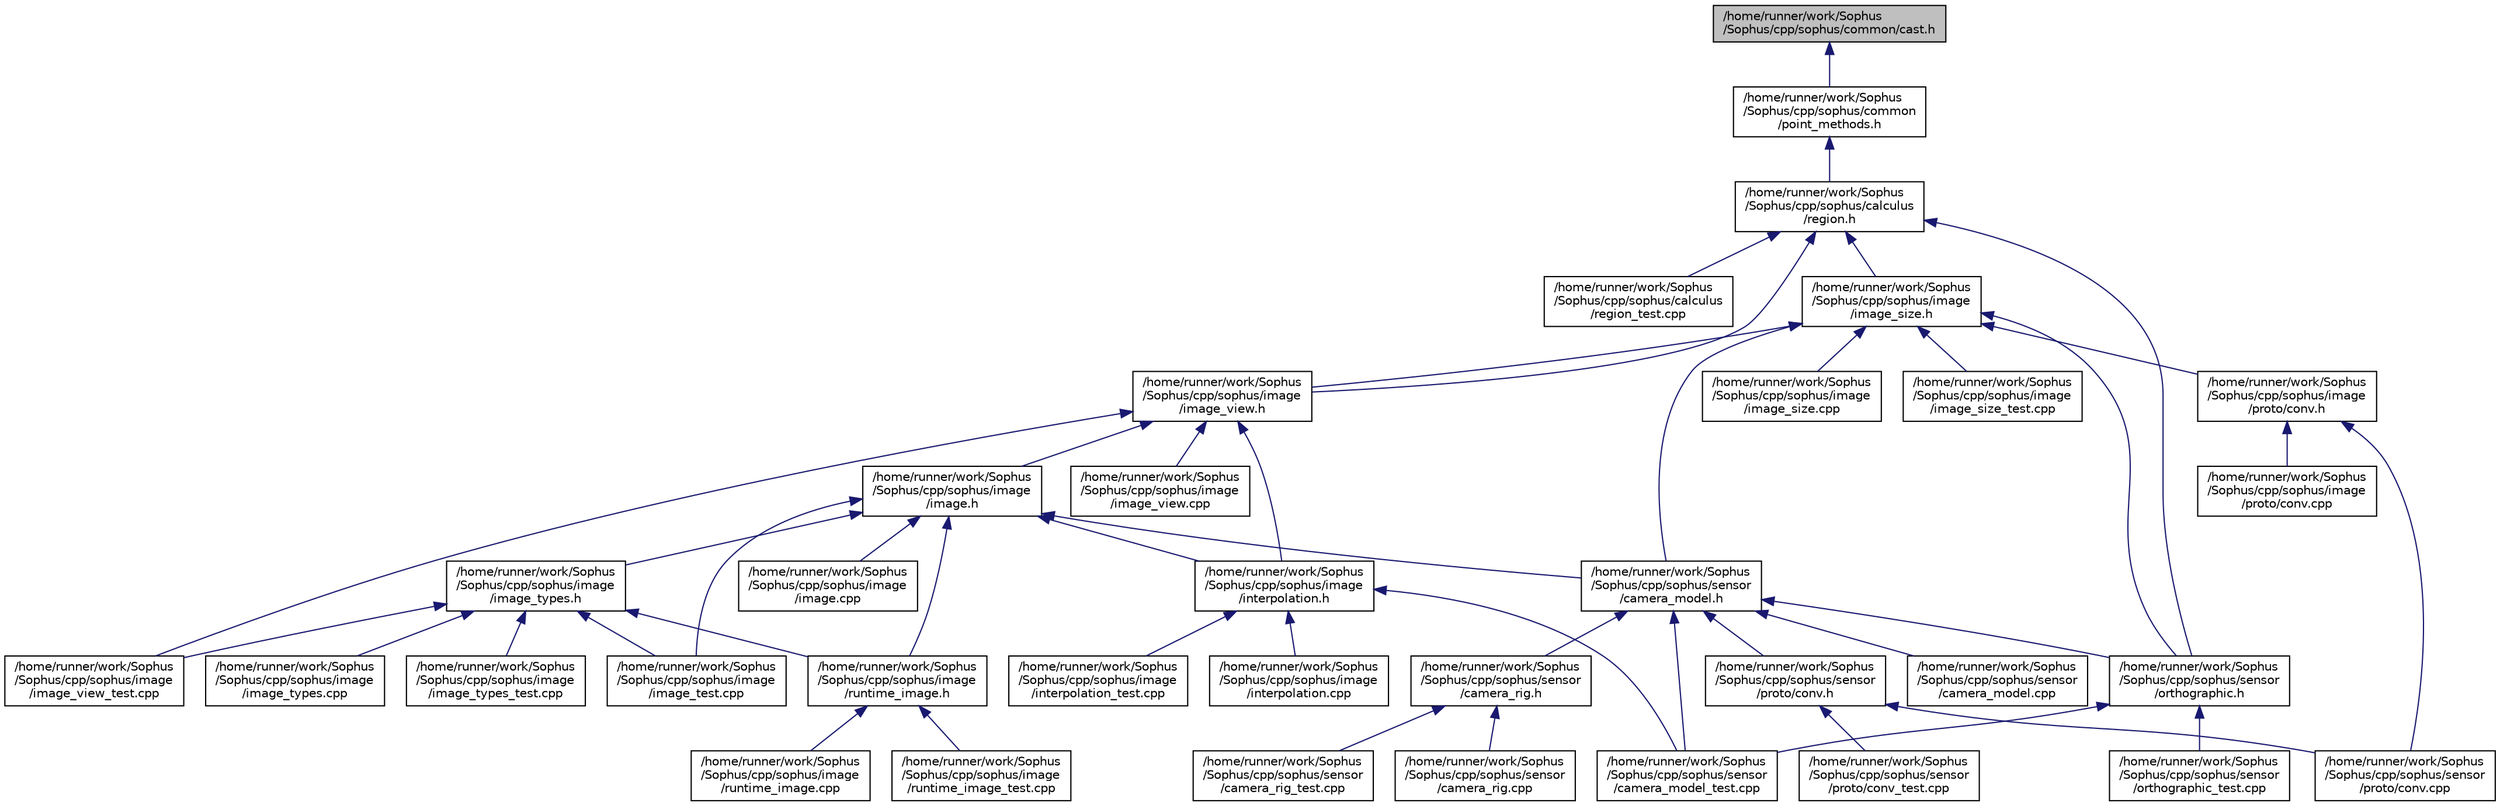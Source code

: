 digraph "/home/runner/work/Sophus/Sophus/cpp/sophus/common/cast.h"
{
 // LATEX_PDF_SIZE
  edge [fontname="Helvetica",fontsize="10",labelfontname="Helvetica",labelfontsize="10"];
  node [fontname="Helvetica",fontsize="10",shape=record];
  Node1 [label="/home/runner/work/Sophus\l/Sophus/cpp/sophus/common/cast.h",height=0.2,width=0.4,color="black", fillcolor="grey75", style="filled", fontcolor="black",tooltip=" "];
  Node1 -> Node2 [dir="back",color="midnightblue",fontsize="10",style="solid",fontname="Helvetica"];
  Node2 [label="/home/runner/work/Sophus\l/Sophus/cpp/sophus/common\l/point_methods.h",height=0.2,width=0.4,color="black", fillcolor="white", style="filled",URL="$point__methods_8h.html",tooltip=" "];
  Node2 -> Node3 [dir="back",color="midnightblue",fontsize="10",style="solid",fontname="Helvetica"];
  Node3 [label="/home/runner/work/Sophus\l/Sophus/cpp/sophus/calculus\l/region.h",height=0.2,width=0.4,color="black", fillcolor="white", style="filled",URL="$region_8h.html",tooltip=" "];
  Node3 -> Node4 [dir="back",color="midnightblue",fontsize="10",style="solid",fontname="Helvetica"];
  Node4 [label="/home/runner/work/Sophus\l/Sophus/cpp/sophus/calculus\l/region_test.cpp",height=0.2,width=0.4,color="black", fillcolor="white", style="filled",URL="$region__test_8cpp.html",tooltip=" "];
  Node3 -> Node5 [dir="back",color="midnightblue",fontsize="10",style="solid",fontname="Helvetica"];
  Node5 [label="/home/runner/work/Sophus\l/Sophus/cpp/sophus/image\l/image_size.h",height=0.2,width=0.4,color="black", fillcolor="white", style="filled",URL="$image__size_8h.html",tooltip=" "];
  Node5 -> Node6 [dir="back",color="midnightblue",fontsize="10",style="solid",fontname="Helvetica"];
  Node6 [label="/home/runner/work/Sophus\l/Sophus/cpp/sophus/image\l/image_size.cpp",height=0.2,width=0.4,color="black", fillcolor="white", style="filled",URL="$image__size_8cpp.html",tooltip=" "];
  Node5 -> Node7 [dir="back",color="midnightblue",fontsize="10",style="solid",fontname="Helvetica"];
  Node7 [label="/home/runner/work/Sophus\l/Sophus/cpp/sophus/image\l/image_size_test.cpp",height=0.2,width=0.4,color="black", fillcolor="white", style="filled",URL="$image__size__test_8cpp.html",tooltip=" "];
  Node5 -> Node8 [dir="back",color="midnightblue",fontsize="10",style="solid",fontname="Helvetica"];
  Node8 [label="/home/runner/work/Sophus\l/Sophus/cpp/sophus/image\l/image_view.h",height=0.2,width=0.4,color="black", fillcolor="white", style="filled",URL="$image__view_8h.html",tooltip=" "];
  Node8 -> Node9 [dir="back",color="midnightblue",fontsize="10",style="solid",fontname="Helvetica"];
  Node9 [label="/home/runner/work/Sophus\l/Sophus/cpp/sophus/image\l/image.h",height=0.2,width=0.4,color="black", fillcolor="white", style="filled",URL="$image_8h.html",tooltip=" "];
  Node9 -> Node10 [dir="back",color="midnightblue",fontsize="10",style="solid",fontname="Helvetica"];
  Node10 [label="/home/runner/work/Sophus\l/Sophus/cpp/sophus/image\l/image.cpp",height=0.2,width=0.4,color="black", fillcolor="white", style="filled",URL="$image_8cpp.html",tooltip=" "];
  Node9 -> Node11 [dir="back",color="midnightblue",fontsize="10",style="solid",fontname="Helvetica"];
  Node11 [label="/home/runner/work/Sophus\l/Sophus/cpp/sophus/image\l/image_test.cpp",height=0.2,width=0.4,color="black", fillcolor="white", style="filled",URL="$image__test_8cpp.html",tooltip=" "];
  Node9 -> Node12 [dir="back",color="midnightblue",fontsize="10",style="solid",fontname="Helvetica"];
  Node12 [label="/home/runner/work/Sophus\l/Sophus/cpp/sophus/image\l/image_types.h",height=0.2,width=0.4,color="black", fillcolor="white", style="filled",URL="$image__types_8h.html",tooltip=" "];
  Node12 -> Node11 [dir="back",color="midnightblue",fontsize="10",style="solid",fontname="Helvetica"];
  Node12 -> Node13 [dir="back",color="midnightblue",fontsize="10",style="solid",fontname="Helvetica"];
  Node13 [label="/home/runner/work/Sophus\l/Sophus/cpp/sophus/image\l/image_types.cpp",height=0.2,width=0.4,color="black", fillcolor="white", style="filled",URL="$image__types_8cpp.html",tooltip=" "];
  Node12 -> Node14 [dir="back",color="midnightblue",fontsize="10",style="solid",fontname="Helvetica"];
  Node14 [label="/home/runner/work/Sophus\l/Sophus/cpp/sophus/image\l/image_types_test.cpp",height=0.2,width=0.4,color="black", fillcolor="white", style="filled",URL="$image__types__test_8cpp.html",tooltip=" "];
  Node12 -> Node15 [dir="back",color="midnightblue",fontsize="10",style="solid",fontname="Helvetica"];
  Node15 [label="/home/runner/work/Sophus\l/Sophus/cpp/sophus/image\l/image_view_test.cpp",height=0.2,width=0.4,color="black", fillcolor="white", style="filled",URL="$image__view__test_8cpp.html",tooltip=" "];
  Node12 -> Node16 [dir="back",color="midnightblue",fontsize="10",style="solid",fontname="Helvetica"];
  Node16 [label="/home/runner/work/Sophus\l/Sophus/cpp/sophus/image\l/runtime_image.h",height=0.2,width=0.4,color="black", fillcolor="white", style="filled",URL="$runtime__image_8h.html",tooltip=" "];
  Node16 -> Node17 [dir="back",color="midnightblue",fontsize="10",style="solid",fontname="Helvetica"];
  Node17 [label="/home/runner/work/Sophus\l/Sophus/cpp/sophus/image\l/runtime_image.cpp",height=0.2,width=0.4,color="black", fillcolor="white", style="filled",URL="$runtime__image_8cpp.html",tooltip=" "];
  Node16 -> Node18 [dir="back",color="midnightblue",fontsize="10",style="solid",fontname="Helvetica"];
  Node18 [label="/home/runner/work/Sophus\l/Sophus/cpp/sophus/image\l/runtime_image_test.cpp",height=0.2,width=0.4,color="black", fillcolor="white", style="filled",URL="$runtime__image__test_8cpp.html",tooltip=" "];
  Node9 -> Node19 [dir="back",color="midnightblue",fontsize="10",style="solid",fontname="Helvetica"];
  Node19 [label="/home/runner/work/Sophus\l/Sophus/cpp/sophus/image\l/interpolation.h",height=0.2,width=0.4,color="black", fillcolor="white", style="filled",URL="$interpolation_8h.html",tooltip=" "];
  Node19 -> Node20 [dir="back",color="midnightblue",fontsize="10",style="solid",fontname="Helvetica"];
  Node20 [label="/home/runner/work/Sophus\l/Sophus/cpp/sophus/image\l/interpolation.cpp",height=0.2,width=0.4,color="black", fillcolor="white", style="filled",URL="$interpolation_8cpp.html",tooltip=" "];
  Node19 -> Node21 [dir="back",color="midnightblue",fontsize="10",style="solid",fontname="Helvetica"];
  Node21 [label="/home/runner/work/Sophus\l/Sophus/cpp/sophus/image\l/interpolation_test.cpp",height=0.2,width=0.4,color="black", fillcolor="white", style="filled",URL="$interpolation__test_8cpp.html",tooltip=" "];
  Node19 -> Node22 [dir="back",color="midnightblue",fontsize="10",style="solid",fontname="Helvetica"];
  Node22 [label="/home/runner/work/Sophus\l/Sophus/cpp/sophus/sensor\l/camera_model_test.cpp",height=0.2,width=0.4,color="black", fillcolor="white", style="filled",URL="$camera__model__test_8cpp.html",tooltip=" "];
  Node9 -> Node16 [dir="back",color="midnightblue",fontsize="10",style="solid",fontname="Helvetica"];
  Node9 -> Node23 [dir="back",color="midnightblue",fontsize="10",style="solid",fontname="Helvetica"];
  Node23 [label="/home/runner/work/Sophus\l/Sophus/cpp/sophus/sensor\l/camera_model.h",height=0.2,width=0.4,color="black", fillcolor="white", style="filled",URL="$camera__model_8h.html",tooltip=" "];
  Node23 -> Node24 [dir="back",color="midnightblue",fontsize="10",style="solid",fontname="Helvetica"];
  Node24 [label="/home/runner/work/Sophus\l/Sophus/cpp/sophus/sensor\l/camera_model.cpp",height=0.2,width=0.4,color="black", fillcolor="white", style="filled",URL="$camera__model_8cpp.html",tooltip=" "];
  Node23 -> Node22 [dir="back",color="midnightblue",fontsize="10",style="solid",fontname="Helvetica"];
  Node23 -> Node25 [dir="back",color="midnightblue",fontsize="10",style="solid",fontname="Helvetica"];
  Node25 [label="/home/runner/work/Sophus\l/Sophus/cpp/sophus/sensor\l/camera_rig.h",height=0.2,width=0.4,color="black", fillcolor="white", style="filled",URL="$camera__rig_8h.html",tooltip=" "];
  Node25 -> Node26 [dir="back",color="midnightblue",fontsize="10",style="solid",fontname="Helvetica"];
  Node26 [label="/home/runner/work/Sophus\l/Sophus/cpp/sophus/sensor\l/camera_rig.cpp",height=0.2,width=0.4,color="black", fillcolor="white", style="filled",URL="$camera__rig_8cpp.html",tooltip=" "];
  Node25 -> Node27 [dir="back",color="midnightblue",fontsize="10",style="solid",fontname="Helvetica"];
  Node27 [label="/home/runner/work/Sophus\l/Sophus/cpp/sophus/sensor\l/camera_rig_test.cpp",height=0.2,width=0.4,color="black", fillcolor="white", style="filled",URL="$camera__rig__test_8cpp.html",tooltip=" "];
  Node23 -> Node28 [dir="back",color="midnightblue",fontsize="10",style="solid",fontname="Helvetica"];
  Node28 [label="/home/runner/work/Sophus\l/Sophus/cpp/sophus/sensor\l/orthographic.h",height=0.2,width=0.4,color="black", fillcolor="white", style="filled",URL="$orthographic_8h.html",tooltip=" "];
  Node28 -> Node22 [dir="back",color="midnightblue",fontsize="10",style="solid",fontname="Helvetica"];
  Node28 -> Node29 [dir="back",color="midnightblue",fontsize="10",style="solid",fontname="Helvetica"];
  Node29 [label="/home/runner/work/Sophus\l/Sophus/cpp/sophus/sensor\l/orthographic_test.cpp",height=0.2,width=0.4,color="black", fillcolor="white", style="filled",URL="$orthographic__test_8cpp.html",tooltip=" "];
  Node23 -> Node30 [dir="back",color="midnightblue",fontsize="10",style="solid",fontname="Helvetica"];
  Node30 [label="/home/runner/work/Sophus\l/Sophus/cpp/sophus/sensor\l/proto/conv.h",height=0.2,width=0.4,color="black", fillcolor="white", style="filled",URL="$sensor_2proto_2conv_8h.html",tooltip=" "];
  Node30 -> Node31 [dir="back",color="midnightblue",fontsize="10",style="solid",fontname="Helvetica"];
  Node31 [label="/home/runner/work/Sophus\l/Sophus/cpp/sophus/sensor\l/proto/conv.cpp",height=0.2,width=0.4,color="black", fillcolor="white", style="filled",URL="$sensor_2proto_2conv_8cpp.html",tooltip=" "];
  Node30 -> Node32 [dir="back",color="midnightblue",fontsize="10",style="solid",fontname="Helvetica"];
  Node32 [label="/home/runner/work/Sophus\l/Sophus/cpp/sophus/sensor\l/proto/conv_test.cpp",height=0.2,width=0.4,color="black", fillcolor="white", style="filled",URL="$sensor_2proto_2conv__test_8cpp.html",tooltip=" "];
  Node8 -> Node33 [dir="back",color="midnightblue",fontsize="10",style="solid",fontname="Helvetica"];
  Node33 [label="/home/runner/work/Sophus\l/Sophus/cpp/sophus/image\l/image_view.cpp",height=0.2,width=0.4,color="black", fillcolor="white", style="filled",URL="$image__view_8cpp.html",tooltip=" "];
  Node8 -> Node15 [dir="back",color="midnightblue",fontsize="10",style="solid",fontname="Helvetica"];
  Node8 -> Node19 [dir="back",color="midnightblue",fontsize="10",style="solid",fontname="Helvetica"];
  Node5 -> Node34 [dir="back",color="midnightblue",fontsize="10",style="solid",fontname="Helvetica"];
  Node34 [label="/home/runner/work/Sophus\l/Sophus/cpp/sophus/image\l/proto/conv.h",height=0.2,width=0.4,color="black", fillcolor="white", style="filled",URL="$image_2proto_2conv_8h.html",tooltip=" "];
  Node34 -> Node35 [dir="back",color="midnightblue",fontsize="10",style="solid",fontname="Helvetica"];
  Node35 [label="/home/runner/work/Sophus\l/Sophus/cpp/sophus/image\l/proto/conv.cpp",height=0.2,width=0.4,color="black", fillcolor="white", style="filled",URL="$image_2proto_2conv_8cpp.html",tooltip=" "];
  Node34 -> Node31 [dir="back",color="midnightblue",fontsize="10",style="solid",fontname="Helvetica"];
  Node5 -> Node23 [dir="back",color="midnightblue",fontsize="10",style="solid",fontname="Helvetica"];
  Node5 -> Node28 [dir="back",color="midnightblue",fontsize="10",style="solid",fontname="Helvetica"];
  Node3 -> Node8 [dir="back",color="midnightblue",fontsize="10",style="solid",fontname="Helvetica"];
  Node3 -> Node28 [dir="back",color="midnightblue",fontsize="10",style="solid",fontname="Helvetica"];
}
